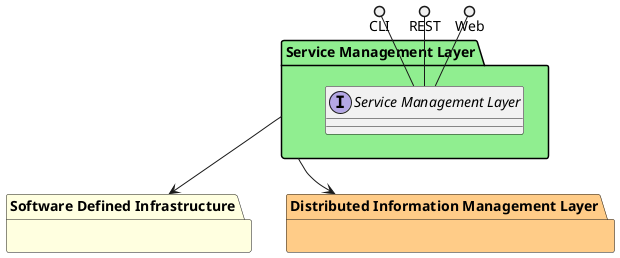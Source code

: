 @startuml


package "Software Defined Infrastructure" #lightyellow {
    }

package "Distributed Information Management Layer" #ffcc88 {
    }


package "Service Management Layer" #lightgreen {

    interface "Service Management Layer" as i {
    
    }
}

CLI ()-- i
REST ()-- i
Web ()-- i

package "Service Management Layer" #lightgreen {
    
}


    "Service Management Layer" --> "Software Defined Infrastructure"

    "Service Management Layer" --> "Distributed Information Management Layer"


@enduml
